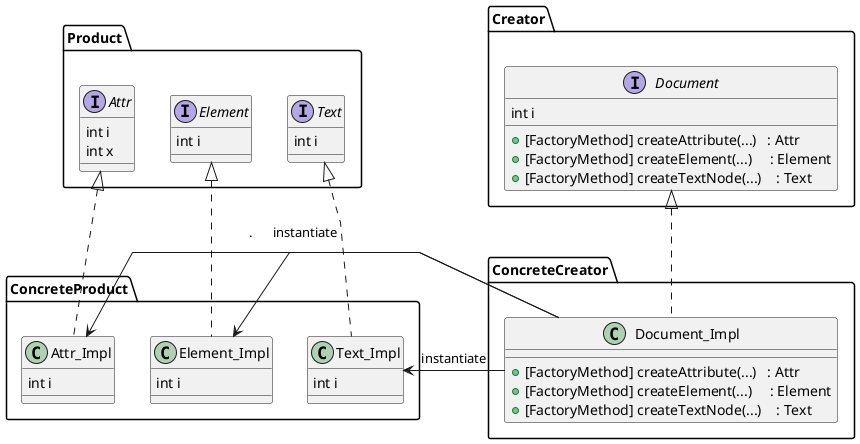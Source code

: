 @startuml FactoryMethod
'skinparam linetype ortho
skinparam linetype polyline

interface Product.Attr {
    int i
    int x
}
interface Product.Element {
    int i
}
interface Product.Text {
    int i
}
class ConcreteProduct.Attr_Impl {
    int i
}
class ConcreteProduct.Element_Impl {
    int i
}
class ConcreteProduct.Text_Impl {
    int i
}
interface Creator.Document {
    int i
    +[FactoryMethod] createAttribute(...)   : Attr
    +[FactoryMethod] createElement(...)     : Element
    +[FactoryMethod] createTextNode(...)    : Text
}
class ConcreteCreator.Document_Impl {
    +[FactoryMethod] createAttribute(...)   : Attr
    +[FactoryMethod] createElement(...)     : Element
    +[FactoryMethod] createTextNode(...)    : Text
}

Product.Attr        <|..    ConcreteProduct.Attr_Impl
Product.Element     <|..    ConcreteProduct.Element_Impl
Product.Text        <|..    ConcreteProduct.Text_Impl
Creator.Document    <|..    ConcreteCreator.Document_Impl
ConcreteProduct.Attr_Impl     <-    ConcreteCreator.Document_Impl   : .
ConcreteProduct.Element_Impl  <-    ConcreteCreator.Document_Impl   : instantiate
ConcreteProduct.Text_Impl     <-    ConcreteCreator.Document_Impl   : instantiate
@enduml